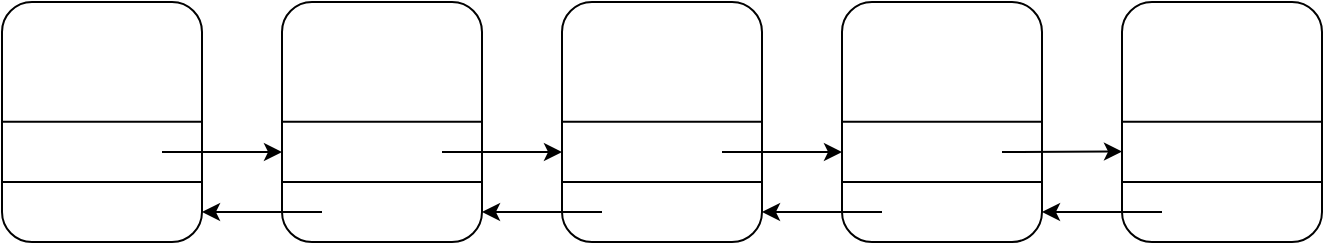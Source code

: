 <mxfile version="13.6.3" type="github"><diagram id="_jmPKrNLCzyo3_Sq25-W" name="Page-1"><mxGraphModel dx="813" dy="407" grid="1" gridSize="10" guides="1" tooltips="1" connect="1" arrows="1" fold="1" page="1" pageScale="1" pageWidth="850" pageHeight="1100" math="0" shadow="0"><root><mxCell id="0"/><mxCell id="1" parent="0"/><mxCell id="h3uOySPqBzmjnTD7JFr9-1" value="" style="rounded=1;whiteSpace=wrap;html=1;fillColor=none;" vertex="1" parent="1"><mxGeometry x="380" y="310" width="100" height="120" as="geometry"/></mxCell><mxCell id="h3uOySPqBzmjnTD7JFr9-5" value="" style="endArrow=none;html=1;" edge="1" parent="1"><mxGeometry width="50" height="50" relative="1" as="geometry"><mxPoint x="380" y="369.86" as="sourcePoint"/><mxPoint x="480" y="369.86" as="targetPoint"/></mxGeometry></mxCell><mxCell id="h3uOySPqBzmjnTD7JFr9-6" value="" style="endArrow=none;html=1;" edge="1" parent="1"><mxGeometry width="50" height="50" relative="1" as="geometry"><mxPoint x="380" y="400" as="sourcePoint"/><mxPoint x="480" y="400" as="targetPoint"/></mxGeometry></mxCell><mxCell id="h3uOySPqBzmjnTD7JFr9-7" value="" style="rounded=1;whiteSpace=wrap;html=1;fillColor=none;" vertex="1" parent="1"><mxGeometry x="520" y="310" width="100" height="120" as="geometry"/></mxCell><mxCell id="h3uOySPqBzmjnTD7JFr9-8" value="" style="endArrow=none;html=1;" edge="1" parent="1"><mxGeometry width="50" height="50" relative="1" as="geometry"><mxPoint x="520" y="369.86" as="sourcePoint"/><mxPoint x="620" y="369.86" as="targetPoint"/></mxGeometry></mxCell><mxCell id="h3uOySPqBzmjnTD7JFr9-9" value="" style="endArrow=none;html=1;" edge="1" parent="1"><mxGeometry width="50" height="50" relative="1" as="geometry"><mxPoint x="520" y="400" as="sourcePoint"/><mxPoint x="620" y="400" as="targetPoint"/></mxGeometry></mxCell><mxCell id="h3uOySPqBzmjnTD7JFr9-10" value="" style="rounded=1;whiteSpace=wrap;html=1;fillColor=none;" vertex="1" parent="1"><mxGeometry x="660" y="310" width="100" height="120" as="geometry"/></mxCell><mxCell id="h3uOySPqBzmjnTD7JFr9-11" value="" style="endArrow=none;html=1;" edge="1" parent="1"><mxGeometry width="50" height="50" relative="1" as="geometry"><mxPoint x="660" y="369.86" as="sourcePoint"/><mxPoint x="760" y="369.86" as="targetPoint"/></mxGeometry></mxCell><mxCell id="h3uOySPqBzmjnTD7JFr9-12" value="" style="endArrow=none;html=1;" edge="1" parent="1"><mxGeometry width="50" height="50" relative="1" as="geometry"><mxPoint x="660" y="400" as="sourcePoint"/><mxPoint x="760" y="400" as="targetPoint"/></mxGeometry></mxCell><mxCell id="h3uOySPqBzmjnTD7JFr9-13" value="" style="rounded=1;whiteSpace=wrap;html=1;fillColor=none;" vertex="1" parent="1"><mxGeometry x="240" y="310" width="100" height="120" as="geometry"/></mxCell><mxCell id="h3uOySPqBzmjnTD7JFr9-14" value="" style="endArrow=none;html=1;" edge="1" parent="1"><mxGeometry width="50" height="50" relative="1" as="geometry"><mxPoint x="240" y="369.86" as="sourcePoint"/><mxPoint x="340" y="369.86" as="targetPoint"/></mxGeometry></mxCell><mxCell id="h3uOySPqBzmjnTD7JFr9-15" value="" style="endArrow=none;html=1;" edge="1" parent="1"><mxGeometry width="50" height="50" relative="1" as="geometry"><mxPoint x="240" y="400" as="sourcePoint"/><mxPoint x="340" y="400" as="targetPoint"/></mxGeometry></mxCell><mxCell id="h3uOySPqBzmjnTD7JFr9-16" value="" style="rounded=1;whiteSpace=wrap;html=1;fillColor=none;" vertex="1" parent="1"><mxGeometry x="100" y="310" width="100" height="120" as="geometry"/></mxCell><mxCell id="h3uOySPqBzmjnTD7JFr9-17" value="" style="endArrow=none;html=1;" edge="1" parent="1"><mxGeometry width="50" height="50" relative="1" as="geometry"><mxPoint x="100" y="369.86" as="sourcePoint"/><mxPoint x="200" y="369.86" as="targetPoint"/></mxGeometry></mxCell><mxCell id="h3uOySPqBzmjnTD7JFr9-18" value="" style="endArrow=none;html=1;" edge="1" parent="1"><mxGeometry width="50" height="50" relative="1" as="geometry"><mxPoint x="100" y="400" as="sourcePoint"/><mxPoint x="200" y="400" as="targetPoint"/></mxGeometry></mxCell><mxCell id="h3uOySPqBzmjnTD7JFr9-19" value="" style="endArrow=classic;html=1;entryX=0;entryY=0.623;entryDx=0;entryDy=0;entryPerimeter=0;" edge="1" parent="1" target="h3uOySPqBzmjnTD7JFr9-10"><mxGeometry width="50" height="50" relative="1" as="geometry"><mxPoint x="600" y="385" as="sourcePoint"/><mxPoint x="660" y="345" as="targetPoint"/></mxGeometry></mxCell><mxCell id="h3uOySPqBzmjnTD7JFr9-23" value="" style="endArrow=classic;html=1;entryX=0;entryY=0.623;entryDx=0;entryDy=0;entryPerimeter=0;" edge="1" parent="1"><mxGeometry width="50" height="50" relative="1" as="geometry"><mxPoint x="460" y="385" as="sourcePoint"/><mxPoint x="520" y="385" as="targetPoint"/></mxGeometry></mxCell><mxCell id="h3uOySPqBzmjnTD7JFr9-24" value="" style="endArrow=classic;html=1;entryX=0;entryY=0.623;entryDx=0;entryDy=0;entryPerimeter=0;" edge="1" parent="1"><mxGeometry width="50" height="50" relative="1" as="geometry"><mxPoint x="680" y="415" as="sourcePoint"/><mxPoint x="620" y="415" as="targetPoint"/></mxGeometry></mxCell><mxCell id="h3uOySPqBzmjnTD7JFr9-25" value="" style="endArrow=classic;html=1;entryX=0;entryY=0.623;entryDx=0;entryDy=0;entryPerimeter=0;" edge="1" parent="1"><mxGeometry width="50" height="50" relative="1" as="geometry"><mxPoint x="540" y="415" as="sourcePoint"/><mxPoint x="480" y="415" as="targetPoint"/></mxGeometry></mxCell><mxCell id="h3uOySPqBzmjnTD7JFr9-26" value="" style="endArrow=classic;html=1;entryX=0;entryY=0.623;entryDx=0;entryDy=0;entryPerimeter=0;" edge="1" parent="1"><mxGeometry width="50" height="50" relative="1" as="geometry"><mxPoint x="320" y="385" as="sourcePoint"/><mxPoint x="380" y="385" as="targetPoint"/></mxGeometry></mxCell><mxCell id="h3uOySPqBzmjnTD7JFr9-27" value="" style="endArrow=classic;html=1;entryX=0;entryY=0.623;entryDx=0;entryDy=0;entryPerimeter=0;" edge="1" parent="1"><mxGeometry width="50" height="50" relative="1" as="geometry"><mxPoint x="400" y="415" as="sourcePoint"/><mxPoint x="340" y="415" as="targetPoint"/></mxGeometry></mxCell><mxCell id="h3uOySPqBzmjnTD7JFr9-28" value="" style="endArrow=classic;html=1;entryX=0;entryY=0.623;entryDx=0;entryDy=0;entryPerimeter=0;" edge="1" parent="1"><mxGeometry width="50" height="50" relative="1" as="geometry"><mxPoint x="180" y="385" as="sourcePoint"/><mxPoint x="240" y="385" as="targetPoint"/></mxGeometry></mxCell><mxCell id="h3uOySPqBzmjnTD7JFr9-29" value="" style="endArrow=classic;html=1;entryX=0;entryY=0.623;entryDx=0;entryDy=0;entryPerimeter=0;" edge="1" parent="1"><mxGeometry width="50" height="50" relative="1" as="geometry"><mxPoint x="260" y="415" as="sourcePoint"/><mxPoint x="200" y="415" as="targetPoint"/></mxGeometry></mxCell></root></mxGraphModel></diagram></mxfile>